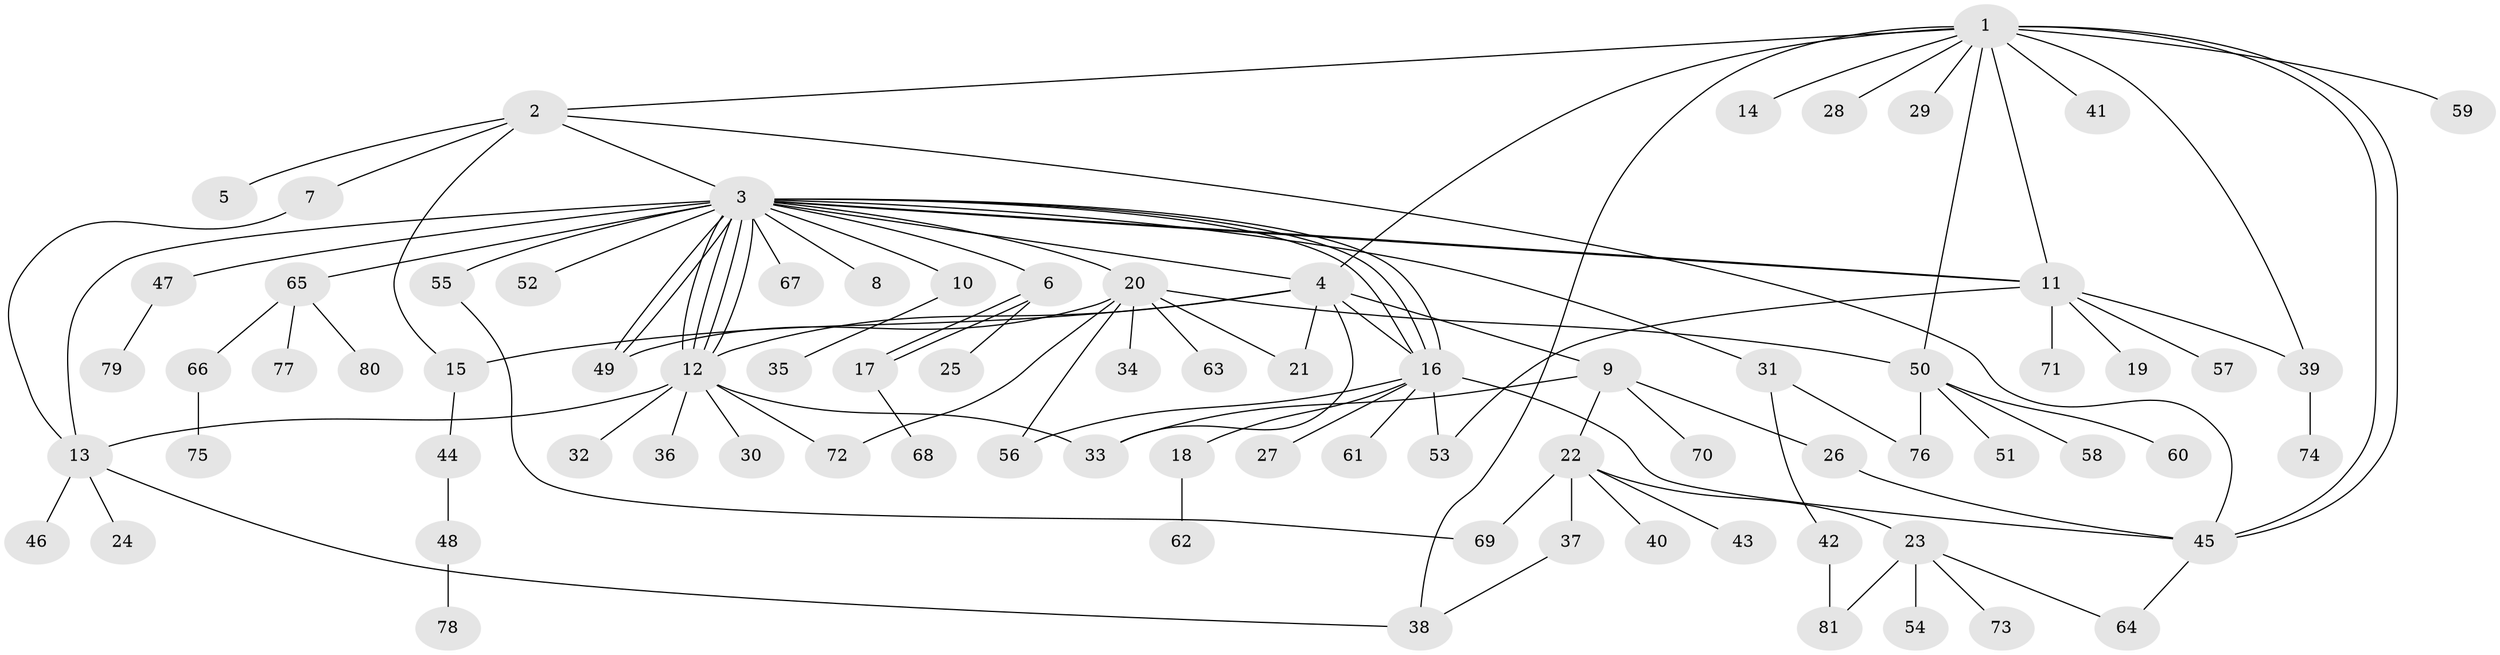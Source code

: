 // Generated by graph-tools (version 1.1) at 2025/14/03/09/25 04:14:32]
// undirected, 81 vertices, 114 edges
graph export_dot {
graph [start="1"]
  node [color=gray90,style=filled];
  1;
  2;
  3;
  4;
  5;
  6;
  7;
  8;
  9;
  10;
  11;
  12;
  13;
  14;
  15;
  16;
  17;
  18;
  19;
  20;
  21;
  22;
  23;
  24;
  25;
  26;
  27;
  28;
  29;
  30;
  31;
  32;
  33;
  34;
  35;
  36;
  37;
  38;
  39;
  40;
  41;
  42;
  43;
  44;
  45;
  46;
  47;
  48;
  49;
  50;
  51;
  52;
  53;
  54;
  55;
  56;
  57;
  58;
  59;
  60;
  61;
  62;
  63;
  64;
  65;
  66;
  67;
  68;
  69;
  70;
  71;
  72;
  73;
  74;
  75;
  76;
  77;
  78;
  79;
  80;
  81;
  1 -- 2;
  1 -- 4;
  1 -- 11;
  1 -- 14;
  1 -- 28;
  1 -- 29;
  1 -- 38;
  1 -- 39;
  1 -- 41;
  1 -- 45;
  1 -- 45;
  1 -- 50;
  1 -- 59;
  2 -- 3;
  2 -- 5;
  2 -- 7;
  2 -- 15;
  2 -- 45;
  3 -- 4;
  3 -- 6;
  3 -- 8;
  3 -- 10;
  3 -- 11;
  3 -- 11;
  3 -- 12;
  3 -- 12;
  3 -- 12;
  3 -- 12;
  3 -- 13;
  3 -- 16;
  3 -- 16;
  3 -- 16;
  3 -- 20;
  3 -- 31;
  3 -- 47;
  3 -- 49;
  3 -- 49;
  3 -- 52;
  3 -- 55;
  3 -- 65;
  3 -- 67;
  4 -- 9;
  4 -- 12;
  4 -- 15;
  4 -- 16;
  4 -- 21;
  4 -- 33;
  6 -- 17;
  6 -- 17;
  6 -- 25;
  7 -- 13;
  9 -- 22;
  9 -- 26;
  9 -- 33;
  9 -- 70;
  10 -- 35;
  11 -- 19;
  11 -- 39;
  11 -- 53;
  11 -- 57;
  11 -- 71;
  12 -- 13;
  12 -- 30;
  12 -- 32;
  12 -- 33;
  12 -- 36;
  12 -- 72;
  13 -- 24;
  13 -- 38;
  13 -- 46;
  15 -- 44;
  16 -- 18;
  16 -- 27;
  16 -- 45;
  16 -- 53;
  16 -- 56;
  16 -- 61;
  17 -- 68;
  18 -- 62;
  20 -- 21;
  20 -- 34;
  20 -- 49;
  20 -- 50;
  20 -- 56;
  20 -- 63;
  20 -- 72;
  22 -- 23;
  22 -- 37;
  22 -- 40;
  22 -- 43;
  22 -- 69;
  23 -- 54;
  23 -- 64;
  23 -- 73;
  23 -- 81;
  26 -- 45;
  31 -- 42;
  31 -- 76;
  37 -- 38;
  39 -- 74;
  42 -- 81;
  44 -- 48;
  45 -- 64;
  47 -- 79;
  48 -- 78;
  50 -- 51;
  50 -- 58;
  50 -- 60;
  50 -- 76;
  55 -- 69;
  65 -- 66;
  65 -- 77;
  65 -- 80;
  66 -- 75;
}
